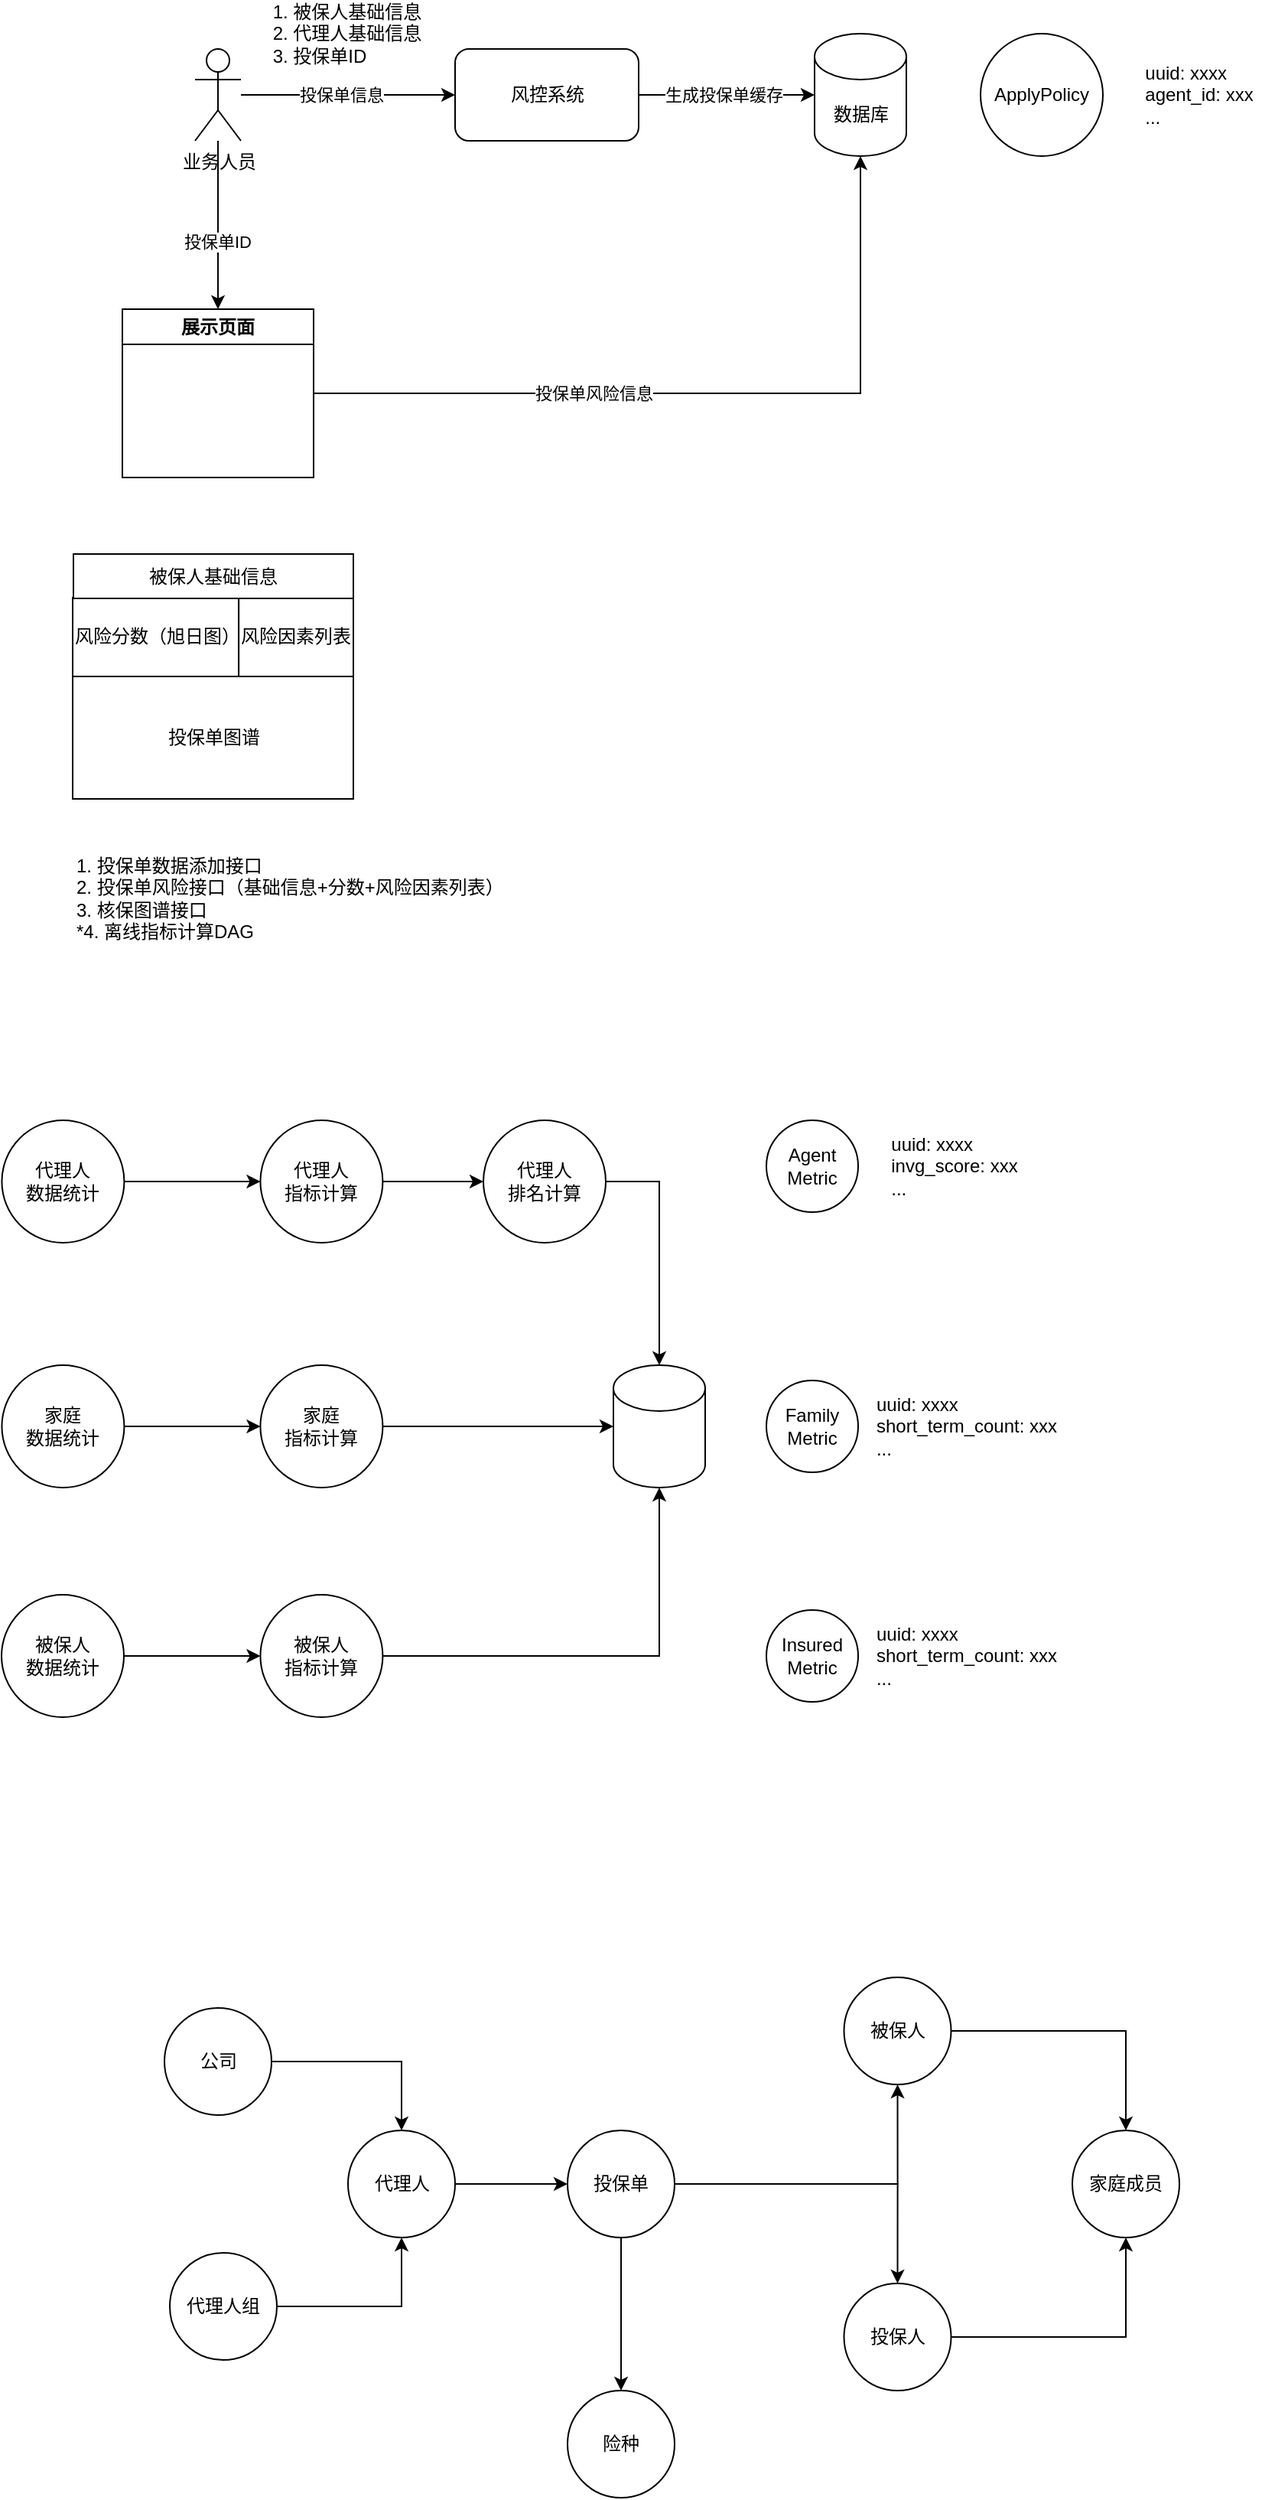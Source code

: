 <mxfile version="22.0.8" type="github">
  <diagram name="Page-1" id="D61PyfcK58h0UPg5Ae6O">
    <mxGraphModel dx="2074" dy="2250" grid="1" gridSize="10" guides="1" tooltips="1" connect="1" arrows="1" fold="1" page="1" pageScale="1" pageWidth="850" pageHeight="1100" math="0" shadow="0">
      <root>
        <mxCell id="0" />
        <mxCell id="1" parent="0" />
        <mxCell id="CutPcQzICrdOBgq3EssP-4" style="edgeStyle=orthogonalEdgeStyle;rounded=0;orthogonalLoop=1;jettySize=auto;html=1;" parent="1" source="CutPcQzICrdOBgq3EssP-1" target="CutPcQzICrdOBgq3EssP-2" edge="1">
          <mxGeometry relative="1" as="geometry" />
        </mxCell>
        <mxCell id="CutPcQzICrdOBgq3EssP-6" value="投保单信息" style="edgeLabel;html=1;align=center;verticalAlign=middle;resizable=0;points=[];" parent="CutPcQzICrdOBgq3EssP-4" vertex="1" connectable="0">
          <mxGeometry x="-0.329" relative="1" as="geometry">
            <mxPoint x="18" as="offset" />
          </mxGeometry>
        </mxCell>
        <mxCell id="CutPcQzICrdOBgq3EssP-11" style="edgeStyle=orthogonalEdgeStyle;rounded=0;orthogonalLoop=1;jettySize=auto;html=1;" parent="1" source="CutPcQzICrdOBgq3EssP-1" target="CutPcQzICrdOBgq3EssP-9" edge="1">
          <mxGeometry relative="1" as="geometry" />
        </mxCell>
        <mxCell id="CutPcQzICrdOBgq3EssP-13" value="投保单ID" style="edgeLabel;html=1;align=center;verticalAlign=middle;resizable=0;points=[];" parent="CutPcQzICrdOBgq3EssP-11" vertex="1" connectable="0">
          <mxGeometry x="0.173" y="-1" relative="1" as="geometry">
            <mxPoint y="1" as="offset" />
          </mxGeometry>
        </mxCell>
        <mxCell id="CutPcQzICrdOBgq3EssP-1" value="业务人员" style="shape=umlActor;verticalLabelPosition=bottom;verticalAlign=top;html=1;outlineConnect=0;" parent="1" vertex="1">
          <mxGeometry x="216.5" y="-960" width="30" height="60" as="geometry" />
        </mxCell>
        <mxCell id="CutPcQzICrdOBgq3EssP-5" style="edgeStyle=orthogonalEdgeStyle;rounded=0;orthogonalLoop=1;jettySize=auto;html=1;" parent="1" source="CutPcQzICrdOBgq3EssP-2" target="CutPcQzICrdOBgq3EssP-3" edge="1">
          <mxGeometry relative="1" as="geometry" />
        </mxCell>
        <mxCell id="CutPcQzICrdOBgq3EssP-7" value="生成投保单缓存" style="edgeLabel;html=1;align=center;verticalAlign=middle;resizable=0;points=[];" parent="CutPcQzICrdOBgq3EssP-5" vertex="1" connectable="0">
          <mxGeometry x="-0.478" relative="1" as="geometry">
            <mxPoint x="25" as="offset" />
          </mxGeometry>
        </mxCell>
        <mxCell id="CutPcQzICrdOBgq3EssP-2" value="风控系统" style="rounded=1;whiteSpace=wrap;html=1;" parent="1" vertex="1">
          <mxGeometry x="386.5" y="-960" width="120" height="60" as="geometry" />
        </mxCell>
        <mxCell id="CutPcQzICrdOBgq3EssP-3" value="数据库" style="shape=cylinder3;whiteSpace=wrap;html=1;boundedLbl=1;backgroundOutline=1;size=15;" parent="1" vertex="1">
          <mxGeometry x="621.5" y="-970" width="60" height="80" as="geometry" />
        </mxCell>
        <mxCell id="CutPcQzICrdOBgq3EssP-8" value="1. 被保人基础信息&lt;br&gt;&lt;div style=&quot;text-align: left;&quot;&gt;&lt;span style=&quot;background-color: initial;&quot;&gt;2. 代理人基础信息&lt;/span&gt;&lt;/div&gt;&lt;div style=&quot;text-align: left;&quot;&gt;&lt;span style=&quot;background-color: initial;&quot;&gt;3. 投保单ID&lt;/span&gt;&lt;/div&gt;" style="text;html=1;strokeColor=none;fillColor=none;align=center;verticalAlign=middle;whiteSpace=wrap;rounded=0;" parent="1" vertex="1">
          <mxGeometry x="260" y="-990" width="111.5" height="40" as="geometry" />
        </mxCell>
        <mxCell id="CutPcQzICrdOBgq3EssP-9" value="展示页面" style="swimlane;whiteSpace=wrap;html=1;" parent="1" vertex="1">
          <mxGeometry x="169" y="-790" width="125" height="110" as="geometry" />
        </mxCell>
        <mxCell id="CutPcQzICrdOBgq3EssP-12" style="edgeStyle=orthogonalEdgeStyle;rounded=0;orthogonalLoop=1;jettySize=auto;html=1;entryX=0.5;entryY=1;entryDx=0;entryDy=0;entryPerimeter=0;" parent="1" source="CutPcQzICrdOBgq3EssP-9" target="CutPcQzICrdOBgq3EssP-3" edge="1">
          <mxGeometry relative="1" as="geometry" />
        </mxCell>
        <mxCell id="CutPcQzICrdOBgq3EssP-14" value="投保单风险信息" style="edgeLabel;html=1;align=center;verticalAlign=middle;resizable=0;points=[];" parent="CutPcQzICrdOBgq3EssP-12" vertex="1" connectable="0">
          <mxGeometry x="-0.44" relative="1" as="geometry">
            <mxPoint x="39" as="offset" />
          </mxGeometry>
        </mxCell>
        <mxCell id="CutPcQzICrdOBgq3EssP-22" value="1. 投保单数据添加接口&lt;br&gt;2. 投保单风险接口（基础信息+分数+风险因素列表）&lt;br&gt;3. 核保图谱接口&lt;br&gt;*4. 离线指标计算DAG" style="text;html=1;strokeColor=none;fillColor=none;align=left;verticalAlign=middle;whiteSpace=wrap;rounded=0;" parent="1" vertex="1">
          <mxGeometry x="136.5" y="-440" width="313.5" height="70" as="geometry" />
        </mxCell>
        <mxCell id="CutPcQzICrdOBgq3EssP-17" value="风险分数（旭日图）" style="rounded=0;whiteSpace=wrap;html=1;" parent="1" vertex="1">
          <mxGeometry x="136.5" y="-601.43" width="108.571" height="51.429" as="geometry" />
        </mxCell>
        <mxCell id="CutPcQzICrdOBgq3EssP-18" value="风险因素列表" style="rounded=0;whiteSpace=wrap;html=1;" parent="1" vertex="1">
          <mxGeometry x="245.07" y="-601.43" width="74.93" height="51.43" as="geometry" />
        </mxCell>
        <mxCell id="CutPcQzICrdOBgq3EssP-19" value="投保单图谱" style="rounded=0;whiteSpace=wrap;html=1;" parent="1" vertex="1">
          <mxGeometry x="136.5" y="-550" width="183.5" height="80" as="geometry" />
        </mxCell>
        <mxCell id="CutPcQzICrdOBgq3EssP-23" value="被保人基础信息" style="rounded=0;whiteSpace=wrap;html=1;" parent="1" vertex="1">
          <mxGeometry x="137" y="-630" width="183" height="29" as="geometry" />
        </mxCell>
        <mxCell id="CutPcQzICrdOBgq3EssP-30" style="edgeStyle=orthogonalEdgeStyle;rounded=0;orthogonalLoop=1;jettySize=auto;html=1;" parent="1" source="CutPcQzICrdOBgq3EssP-24" target="CutPcQzICrdOBgq3EssP-27" edge="1">
          <mxGeometry relative="1" as="geometry" />
        </mxCell>
        <mxCell id="CutPcQzICrdOBgq3EssP-24" value="代理人&lt;br&gt;数据统计" style="ellipse;whiteSpace=wrap;html=1;aspect=fixed;" parent="1" vertex="1">
          <mxGeometry x="90.21" y="-260" width="80" height="80" as="geometry" />
        </mxCell>
        <mxCell id="CutPcQzICrdOBgq3EssP-31" style="edgeStyle=orthogonalEdgeStyle;rounded=0;orthogonalLoop=1;jettySize=auto;html=1;entryX=0;entryY=0.5;entryDx=0;entryDy=0;" parent="1" source="CutPcQzICrdOBgq3EssP-25" target="CutPcQzICrdOBgq3EssP-28" edge="1">
          <mxGeometry relative="1" as="geometry" />
        </mxCell>
        <mxCell id="CutPcQzICrdOBgq3EssP-25" value="家庭&lt;br&gt;数据统计" style="ellipse;whiteSpace=wrap;html=1;aspect=fixed;" parent="1" vertex="1">
          <mxGeometry x="90.21" y="-100" width="80" height="80" as="geometry" />
        </mxCell>
        <mxCell id="CutPcQzICrdOBgq3EssP-32" style="edgeStyle=orthogonalEdgeStyle;rounded=0;orthogonalLoop=1;jettySize=auto;html=1;entryX=0;entryY=0.5;entryDx=0;entryDy=0;" parent="1" source="CutPcQzICrdOBgq3EssP-26" target="CutPcQzICrdOBgq3EssP-29" edge="1">
          <mxGeometry relative="1" as="geometry" />
        </mxCell>
        <mxCell id="CutPcQzICrdOBgq3EssP-26" value="被保人&lt;br&gt;数据统计" style="ellipse;whiteSpace=wrap;html=1;aspect=fixed;" parent="1" vertex="1">
          <mxGeometry x="90.0" y="50" width="80" height="80" as="geometry" />
        </mxCell>
        <mxCell id="CutPcQzICrdOBgq3EssP-34" style="edgeStyle=orthogonalEdgeStyle;rounded=0;orthogonalLoop=1;jettySize=auto;html=1;entryX=0;entryY=0.5;entryDx=0;entryDy=0;" parent="1" source="CutPcQzICrdOBgq3EssP-27" target="CutPcQzICrdOBgq3EssP-33" edge="1">
          <mxGeometry relative="1" as="geometry" />
        </mxCell>
        <mxCell id="CutPcQzICrdOBgq3EssP-27" value="代理人&lt;br&gt;指标计算" style="ellipse;whiteSpace=wrap;html=1;aspect=fixed;" parent="1" vertex="1">
          <mxGeometry x="259.21" y="-260" width="80" height="80" as="geometry" />
        </mxCell>
        <mxCell id="CutPcQzICrdOBgq3EssP-37" style="edgeStyle=orthogonalEdgeStyle;rounded=0;orthogonalLoop=1;jettySize=auto;html=1;" parent="1" source="CutPcQzICrdOBgq3EssP-28" target="CutPcQzICrdOBgq3EssP-35" edge="1">
          <mxGeometry relative="1" as="geometry" />
        </mxCell>
        <mxCell id="CutPcQzICrdOBgq3EssP-28" value="家庭&lt;br&gt;指标计算" style="ellipse;whiteSpace=wrap;html=1;aspect=fixed;" parent="1" vertex="1">
          <mxGeometry x="259.21" y="-100" width="80" height="80" as="geometry" />
        </mxCell>
        <mxCell id="CutPcQzICrdOBgq3EssP-29" value="被保人&lt;br&gt;指标计算" style="ellipse;whiteSpace=wrap;html=1;aspect=fixed;" parent="1" vertex="1">
          <mxGeometry x="259.21" y="50" width="80" height="80" as="geometry" />
        </mxCell>
        <mxCell id="CutPcQzICrdOBgq3EssP-33" value="代理人&lt;br&gt;排名计算" style="ellipse;whiteSpace=wrap;html=1;aspect=fixed;" parent="1" vertex="1">
          <mxGeometry x="405" y="-260" width="80" height="80" as="geometry" />
        </mxCell>
        <mxCell id="CutPcQzICrdOBgq3EssP-35" value="" style="shape=cylinder3;whiteSpace=wrap;html=1;boundedLbl=1;backgroundOutline=1;size=15;" parent="1" vertex="1">
          <mxGeometry x="490" y="-100" width="60" height="80" as="geometry" />
        </mxCell>
        <mxCell id="CutPcQzICrdOBgq3EssP-36" style="edgeStyle=orthogonalEdgeStyle;rounded=0;orthogonalLoop=1;jettySize=auto;html=1;entryX=0.5;entryY=0;entryDx=0;entryDy=0;entryPerimeter=0;" parent="1" source="CutPcQzICrdOBgq3EssP-33" target="CutPcQzICrdOBgq3EssP-35" edge="1">
          <mxGeometry relative="1" as="geometry" />
        </mxCell>
        <mxCell id="CutPcQzICrdOBgq3EssP-38" style="edgeStyle=orthogonalEdgeStyle;rounded=0;orthogonalLoop=1;jettySize=auto;html=1;entryX=0.5;entryY=1;entryDx=0;entryDy=0;entryPerimeter=0;" parent="1" source="CutPcQzICrdOBgq3EssP-29" target="CutPcQzICrdOBgq3EssP-35" edge="1">
          <mxGeometry relative="1" as="geometry" />
        </mxCell>
        <mxCell id="CutPcQzICrdOBgq3EssP-41" value="" style="group" parent="1" vertex="1" connectable="0">
          <mxGeometry x="590" y="-260" width="171.5" height="60" as="geometry" />
        </mxCell>
        <mxCell id="CutPcQzICrdOBgq3EssP-39" value="Agent&lt;br&gt;Metric" style="ellipse;whiteSpace=wrap;html=1;aspect=fixed;" parent="CutPcQzICrdOBgq3EssP-41" vertex="1">
          <mxGeometry width="60" height="60" as="geometry" />
        </mxCell>
        <mxCell id="CutPcQzICrdOBgq3EssP-40" value="&lt;div style=&quot;text-align: left;&quot;&gt;&lt;span style=&quot;background-color: initial;&quot;&gt;uuid: xxxx&lt;/span&gt;&lt;/div&gt;&lt;div style=&quot;text-align: left;&quot;&gt;&lt;span style=&quot;background-color: initial;&quot;&gt;invg_score: xxx&lt;/span&gt;&lt;/div&gt;&lt;div style=&quot;text-align: left;&quot;&gt;&lt;span style=&quot;background-color: initial;&quot;&gt;...&lt;/span&gt;&lt;/div&gt;" style="text;html=1;strokeColor=none;fillColor=none;align=center;verticalAlign=middle;whiteSpace=wrap;rounded=0;" parent="CutPcQzICrdOBgq3EssP-41" vertex="1">
          <mxGeometry x="73.5" y="15" width="98" height="30" as="geometry" />
        </mxCell>
        <mxCell id="CutPcQzICrdOBgq3EssP-42" value="" style="group" parent="1" vertex="1" connectable="0">
          <mxGeometry x="590" y="-90" width="220" height="60" as="geometry" />
        </mxCell>
        <mxCell id="CutPcQzICrdOBgq3EssP-43" value="Family&lt;br&gt;Metric" style="ellipse;whiteSpace=wrap;html=1;aspect=fixed;" parent="CutPcQzICrdOBgq3EssP-42" vertex="1">
          <mxGeometry width="60" height="60" as="geometry" />
        </mxCell>
        <mxCell id="CutPcQzICrdOBgq3EssP-44" value="&lt;div style=&quot;text-align: left;&quot;&gt;&lt;span style=&quot;background-color: initial;&quot;&gt;uuid: xxxx&lt;/span&gt;&lt;/div&gt;&lt;div style=&quot;text-align: left;&quot;&gt;&lt;span style=&quot;background-color: initial;&quot;&gt;short_term_count: xxx&lt;/span&gt;&lt;/div&gt;&lt;div style=&quot;text-align: left;&quot;&gt;&lt;span style=&quot;background-color: initial;&quot;&gt;...&lt;/span&gt;&lt;/div&gt;" style="text;html=1;strokeColor=none;fillColor=none;align=center;verticalAlign=middle;whiteSpace=wrap;rounded=0;" parent="CutPcQzICrdOBgq3EssP-42" vertex="1">
          <mxGeometry x="68.496" y="15" width="125.714" height="30" as="geometry" />
        </mxCell>
        <mxCell id="CutPcQzICrdOBgq3EssP-46" value="" style="group" parent="1" vertex="1" connectable="0">
          <mxGeometry x="590" y="60" width="220" height="60" as="geometry" />
        </mxCell>
        <mxCell id="CutPcQzICrdOBgq3EssP-47" value="Insured&lt;br&gt;Metric" style="ellipse;whiteSpace=wrap;html=1;aspect=fixed;" parent="CutPcQzICrdOBgq3EssP-46" vertex="1">
          <mxGeometry width="60" height="60" as="geometry" />
        </mxCell>
        <mxCell id="CutPcQzICrdOBgq3EssP-48" value="&lt;div style=&quot;text-align: left;&quot;&gt;&lt;span style=&quot;background-color: initial;&quot;&gt;uuid: xxxx&lt;/span&gt;&lt;/div&gt;&lt;div style=&quot;text-align: left;&quot;&gt;&lt;span style=&quot;background-color: initial;&quot;&gt;short_term_count: xxx&lt;/span&gt;&lt;/div&gt;&lt;div style=&quot;text-align: left;&quot;&gt;&lt;span style=&quot;background-color: initial;&quot;&gt;...&lt;/span&gt;&lt;/div&gt;" style="text;html=1;strokeColor=none;fillColor=none;align=center;verticalAlign=middle;whiteSpace=wrap;rounded=0;" parent="CutPcQzICrdOBgq3EssP-46" vertex="1">
          <mxGeometry x="68.496" y="15" width="125.714" height="30" as="geometry" />
        </mxCell>
        <mxCell id="CutPcQzICrdOBgq3EssP-49" value="" style="group" parent="1" vertex="1" connectable="0">
          <mxGeometry x="750" y="-950" width="171.5" height="60" as="geometry" />
        </mxCell>
        <mxCell id="CutPcQzICrdOBgq3EssP-50" value="ApplyPolicy" style="ellipse;whiteSpace=wrap;html=1;aspect=fixed;" parent="CutPcQzICrdOBgq3EssP-49" vertex="1">
          <mxGeometry x="-20" y="-20" width="80" height="80" as="geometry" />
        </mxCell>
        <mxCell id="CutPcQzICrdOBgq3EssP-51" value="&lt;div style=&quot;text-align: left;&quot;&gt;&lt;span style=&quot;background-color: initial;&quot;&gt;uuid: xxxx&lt;/span&gt;&lt;/div&gt;&lt;div style=&quot;text-align: left;&quot;&gt;&lt;span style=&quot;background-color: initial;&quot;&gt;agent_id: xxx&lt;/span&gt;&lt;/div&gt;&lt;div style=&quot;text-align: left;&quot;&gt;&lt;span style=&quot;background-color: initial;&quot;&gt;...&lt;/span&gt;&lt;/div&gt;" style="text;html=1;strokeColor=none;fillColor=none;align=center;verticalAlign=middle;whiteSpace=wrap;rounded=0;" parent="CutPcQzICrdOBgq3EssP-49" vertex="1">
          <mxGeometry x="73.5" y="5" width="98" height="30" as="geometry" />
        </mxCell>
        <mxCell id="40ppi2U5x2NpT91st2qv-13" style="edgeStyle=orthogonalEdgeStyle;rounded=0;orthogonalLoop=1;jettySize=auto;html=1;" edge="1" parent="1" source="40ppi2U5x2NpT91st2qv-1" target="40ppi2U5x2NpT91st2qv-2">
          <mxGeometry relative="1" as="geometry" />
        </mxCell>
        <mxCell id="40ppi2U5x2NpT91st2qv-14" style="edgeStyle=orthogonalEdgeStyle;rounded=0;orthogonalLoop=1;jettySize=auto;html=1;entryX=0.5;entryY=0;entryDx=0;entryDy=0;" edge="1" parent="1" source="40ppi2U5x2NpT91st2qv-1" target="40ppi2U5x2NpT91st2qv-3">
          <mxGeometry relative="1" as="geometry" />
        </mxCell>
        <mxCell id="40ppi2U5x2NpT91st2qv-17" style="edgeStyle=orthogonalEdgeStyle;rounded=0;orthogonalLoop=1;jettySize=auto;html=1;" edge="1" parent="1" source="40ppi2U5x2NpT91st2qv-1" target="40ppi2U5x2NpT91st2qv-6">
          <mxGeometry relative="1" as="geometry" />
        </mxCell>
        <mxCell id="40ppi2U5x2NpT91st2qv-1" value="投保单" style="ellipse;whiteSpace=wrap;html=1;aspect=fixed;" vertex="1" parent="1">
          <mxGeometry x="460" y="400" width="70" height="70" as="geometry" />
        </mxCell>
        <mxCell id="40ppi2U5x2NpT91st2qv-15" style="edgeStyle=orthogonalEdgeStyle;rounded=0;orthogonalLoop=1;jettySize=auto;html=1;" edge="1" parent="1" source="40ppi2U5x2NpT91st2qv-2" target="40ppi2U5x2NpT91st2qv-4">
          <mxGeometry relative="1" as="geometry" />
        </mxCell>
        <mxCell id="40ppi2U5x2NpT91st2qv-2" value="被保人" style="ellipse;whiteSpace=wrap;html=1;aspect=fixed;" vertex="1" parent="1">
          <mxGeometry x="640.75" y="300" width="70" height="70" as="geometry" />
        </mxCell>
        <mxCell id="40ppi2U5x2NpT91st2qv-16" style="edgeStyle=orthogonalEdgeStyle;rounded=0;orthogonalLoop=1;jettySize=auto;html=1;entryX=0.5;entryY=1;entryDx=0;entryDy=0;" edge="1" parent="1" source="40ppi2U5x2NpT91st2qv-3" target="40ppi2U5x2NpT91st2qv-4">
          <mxGeometry relative="1" as="geometry" />
        </mxCell>
        <mxCell id="40ppi2U5x2NpT91st2qv-3" value="投保人" style="ellipse;whiteSpace=wrap;html=1;aspect=fixed;" vertex="1" parent="1">
          <mxGeometry x="640.75" y="500" width="70" height="70" as="geometry" />
        </mxCell>
        <mxCell id="40ppi2U5x2NpT91st2qv-4" value="家庭成员" style="ellipse;whiteSpace=wrap;html=1;aspect=fixed;" vertex="1" parent="1">
          <mxGeometry x="790" y="400" width="70" height="70" as="geometry" />
        </mxCell>
        <mxCell id="40ppi2U5x2NpT91st2qv-12" style="edgeStyle=orthogonalEdgeStyle;rounded=0;orthogonalLoop=1;jettySize=auto;html=1;entryX=0;entryY=0.5;entryDx=0;entryDy=0;" edge="1" parent="1" source="40ppi2U5x2NpT91st2qv-5" target="40ppi2U5x2NpT91st2qv-1">
          <mxGeometry relative="1" as="geometry" />
        </mxCell>
        <mxCell id="40ppi2U5x2NpT91st2qv-5" value="代理人" style="ellipse;whiteSpace=wrap;html=1;aspect=fixed;" vertex="1" parent="1">
          <mxGeometry x="316.5" y="400" width="70" height="70" as="geometry" />
        </mxCell>
        <mxCell id="40ppi2U5x2NpT91st2qv-6" value="险种" style="ellipse;whiteSpace=wrap;html=1;aspect=fixed;" vertex="1" parent="1">
          <mxGeometry x="460" y="570" width="70" height="70" as="geometry" />
        </mxCell>
        <mxCell id="40ppi2U5x2NpT91st2qv-10" style="edgeStyle=orthogonalEdgeStyle;rounded=0;orthogonalLoop=1;jettySize=auto;html=1;entryX=0.5;entryY=0;entryDx=0;entryDy=0;" edge="1" parent="1" source="40ppi2U5x2NpT91st2qv-8" target="40ppi2U5x2NpT91st2qv-5">
          <mxGeometry relative="1" as="geometry" />
        </mxCell>
        <mxCell id="40ppi2U5x2NpT91st2qv-8" value="公司" style="ellipse;whiteSpace=wrap;html=1;aspect=fixed;" vertex="1" parent="1">
          <mxGeometry x="196.5" y="320" width="70" height="70" as="geometry" />
        </mxCell>
        <mxCell id="40ppi2U5x2NpT91st2qv-11" style="edgeStyle=orthogonalEdgeStyle;rounded=0;orthogonalLoop=1;jettySize=auto;html=1;entryX=0.5;entryY=1;entryDx=0;entryDy=0;" edge="1" parent="1" source="40ppi2U5x2NpT91st2qv-9" target="40ppi2U5x2NpT91st2qv-5">
          <mxGeometry relative="1" as="geometry" />
        </mxCell>
        <mxCell id="40ppi2U5x2NpT91st2qv-9" value="代理人组" style="ellipse;whiteSpace=wrap;html=1;aspect=fixed;" vertex="1" parent="1">
          <mxGeometry x="200" y="480" width="70" height="70" as="geometry" />
        </mxCell>
      </root>
    </mxGraphModel>
  </diagram>
</mxfile>
